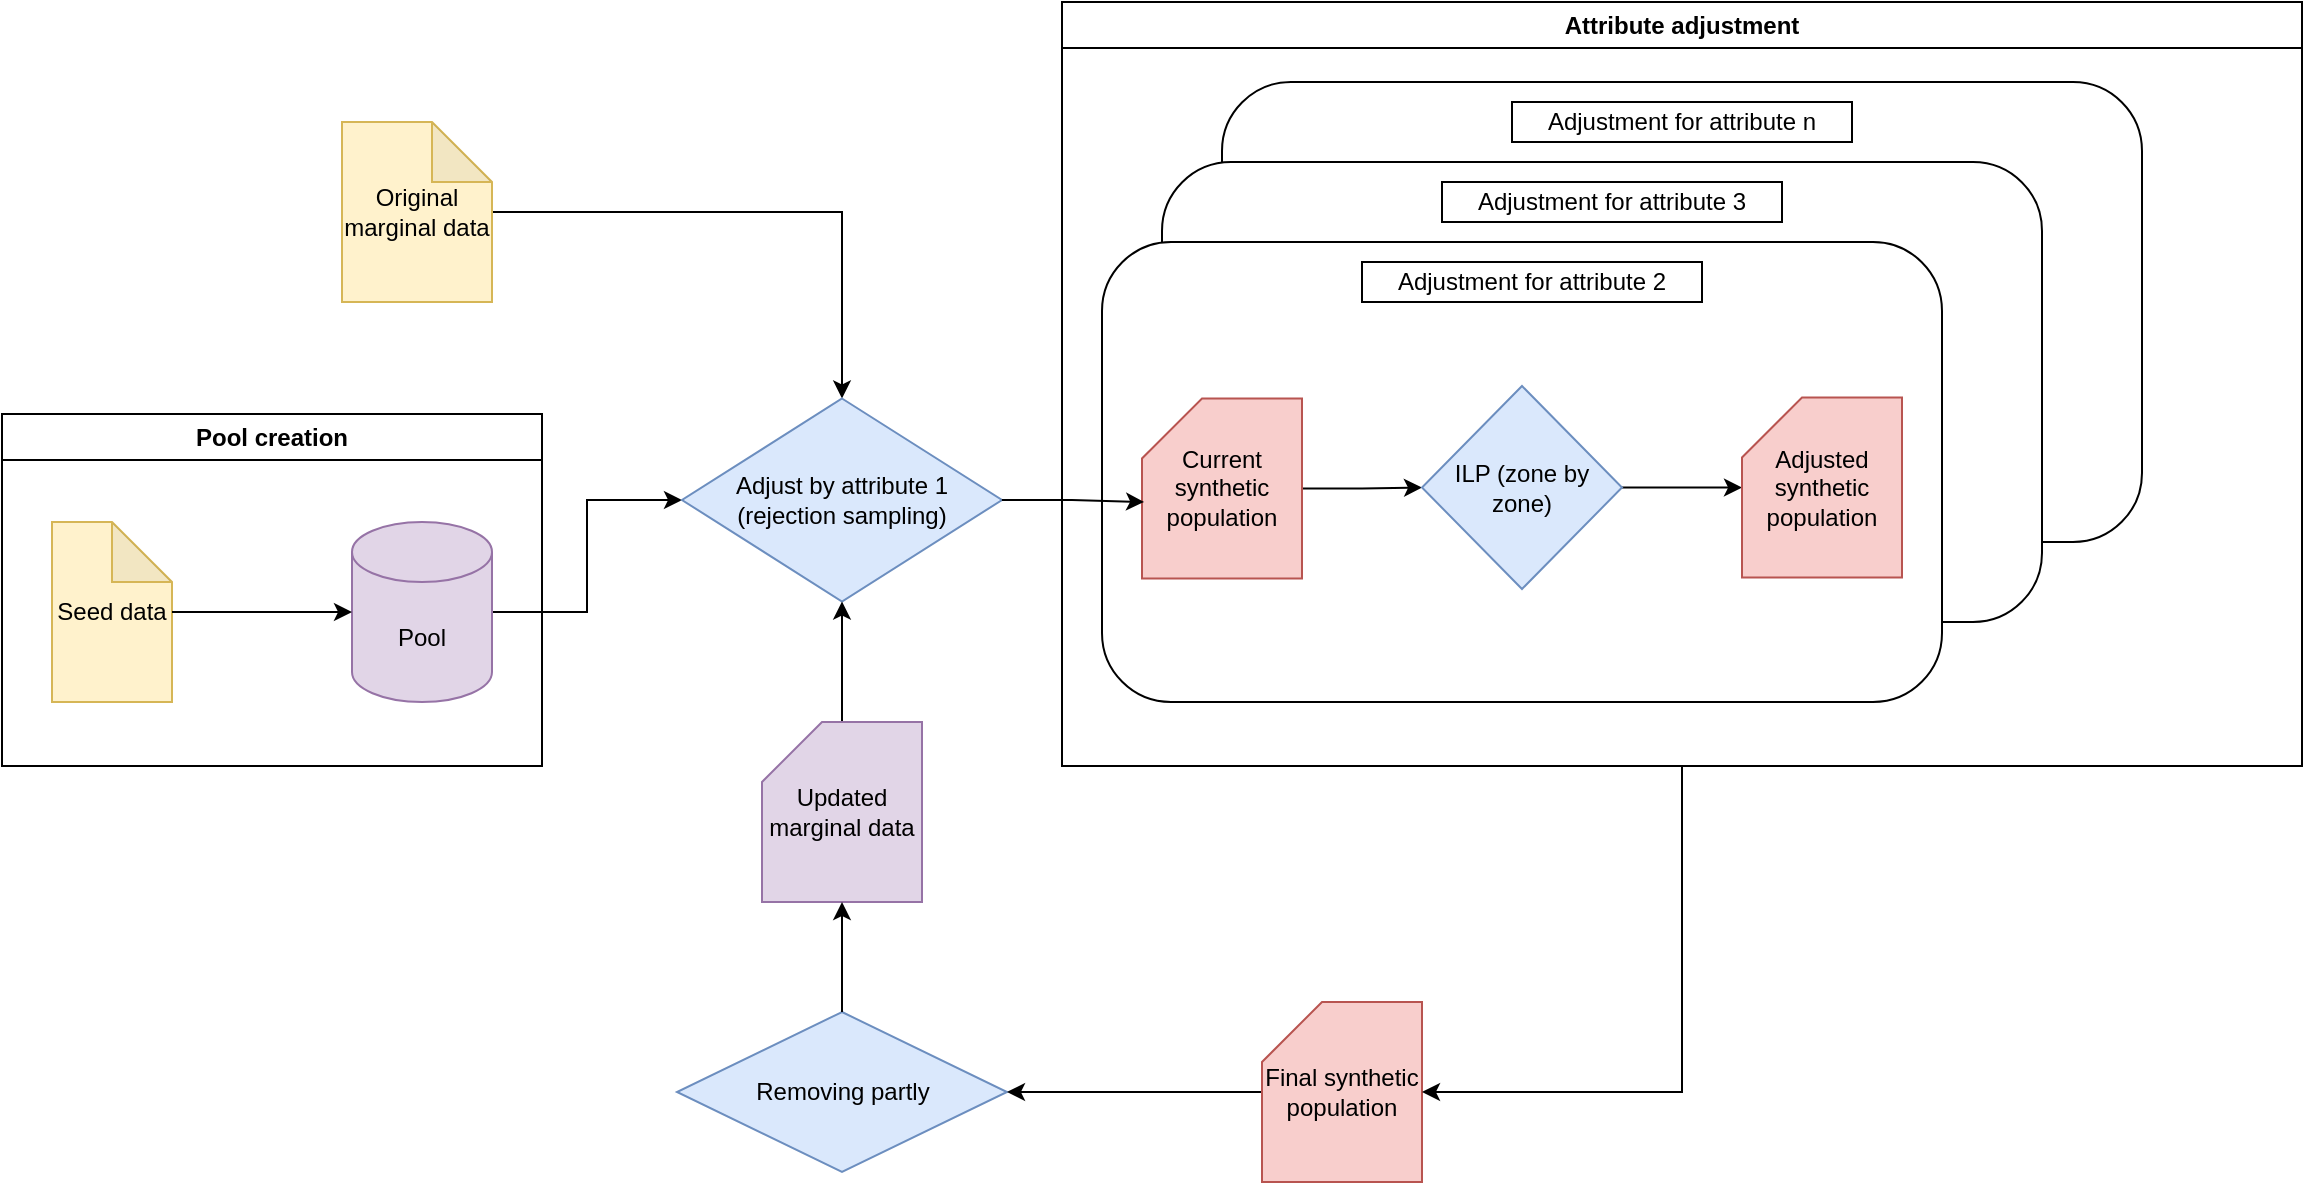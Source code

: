 <mxfile version="26.1.0">
  <diagram name="Page-1" id="V8h3XRpxRsBeGk3cEkpC">
    <mxGraphModel dx="1434" dy="746" grid="1" gridSize="10" guides="1" tooltips="1" connect="1" arrows="1" fold="1" page="1" pageScale="1" pageWidth="1169" pageHeight="827" math="0" shadow="0">
      <root>
        <mxCell id="0" />
        <mxCell id="1" parent="0" />
        <mxCell id="W3UaNGZ9oJ_ixkk4l5LS-14" value="" style="rounded=1;whiteSpace=wrap;html=1;" vertex="1" parent="1">
          <mxGeometry x="710" y="160" width="460" height="230" as="geometry" />
        </mxCell>
        <mxCell id="W3UaNGZ9oJ_ixkk4l5LS-15" value="Adjustment for attribute n" style="rounded=0;whiteSpace=wrap;html=1;" vertex="1" parent="1">
          <mxGeometry x="855" y="170" width="170" height="20" as="geometry" />
        </mxCell>
        <mxCell id="W3UaNGZ9oJ_ixkk4l5LS-12" value="" style="rounded=1;whiteSpace=wrap;html=1;" vertex="1" parent="1">
          <mxGeometry x="680" y="200" width="440" height="230" as="geometry" />
        </mxCell>
        <mxCell id="W3UaNGZ9oJ_ixkk4l5LS-13" value="Adjustment for attribute 3" style="rounded=0;whiteSpace=wrap;html=1;" vertex="1" parent="1">
          <mxGeometry x="820" y="210" width="170" height="20" as="geometry" />
        </mxCell>
        <mxCell id="W3UaNGZ9oJ_ixkk4l5LS-8" value="" style="rounded=1;whiteSpace=wrap;html=1;" vertex="1" parent="1">
          <mxGeometry x="650" y="240" width="420" height="230" as="geometry" />
        </mxCell>
        <mxCell id="Iaub3CAc_w1qITWn0uHp-1" value="Seed data" style="shape=note;whiteSpace=wrap;html=1;backgroundOutline=1;darkOpacity=0.05;fillColor=#fff2cc;strokeColor=#d6b656;" parent="1" vertex="1">
          <mxGeometry x="125" y="380" width="60" height="90" as="geometry" />
        </mxCell>
        <mxCell id="Iaub3CAc_w1qITWn0uHp-15" style="edgeStyle=orthogonalEdgeStyle;rounded=0;orthogonalLoop=1;jettySize=auto;html=1;entryX=0.5;entryY=0;entryDx=0;entryDy=0;" parent="1" source="Iaub3CAc_w1qITWn0uHp-2" target="Iaub3CAc_w1qITWn0uHp-6" edge="1">
          <mxGeometry relative="1" as="geometry" />
        </mxCell>
        <mxCell id="Iaub3CAc_w1qITWn0uHp-2" value="Original marginal data" style="shape=note;whiteSpace=wrap;html=1;backgroundOutline=1;darkOpacity=0.05;fillColor=#fff2cc;strokeColor=#d6b656;" parent="1" vertex="1">
          <mxGeometry x="270" y="180" width="75" height="90" as="geometry" />
        </mxCell>
        <mxCell id="Iaub3CAc_w1qITWn0uHp-14" style="edgeStyle=orthogonalEdgeStyle;rounded=0;orthogonalLoop=1;jettySize=auto;html=1;entryX=0;entryY=0.5;entryDx=0;entryDy=0;" parent="1" source="Iaub3CAc_w1qITWn0uHp-4" target="Iaub3CAc_w1qITWn0uHp-6" edge="1">
          <mxGeometry relative="1" as="geometry" />
        </mxCell>
        <mxCell id="Iaub3CAc_w1qITWn0uHp-4" value="Pool" style="shape=cylinder3;whiteSpace=wrap;html=1;boundedLbl=1;backgroundOutline=1;size=15;fillColor=#e1d5e7;strokeColor=#9673a6;" parent="1" vertex="1">
          <mxGeometry x="275" y="380" width="70" height="90" as="geometry" />
        </mxCell>
        <mxCell id="Iaub3CAc_w1qITWn0uHp-5" style="edgeStyle=orthogonalEdgeStyle;rounded=0;orthogonalLoop=1;jettySize=auto;html=1;entryX=0;entryY=0.5;entryDx=0;entryDy=0;entryPerimeter=0;" parent="1" source="Iaub3CAc_w1qITWn0uHp-1" target="Iaub3CAc_w1qITWn0uHp-4" edge="1">
          <mxGeometry relative="1" as="geometry" />
        </mxCell>
        <mxCell id="Iaub3CAc_w1qITWn0uHp-6" value="Adjust by attribute 1&lt;br&gt;(rejection sampling)" style="rhombus;whiteSpace=wrap;html=1;fillColor=#dae8fc;strokeColor=#6c8ebf;" parent="1" vertex="1">
          <mxGeometry x="440" y="318.25" width="160" height="101.5" as="geometry" />
        </mxCell>
        <mxCell id="W3UaNGZ9oJ_ixkk4l5LS-22" style="edgeStyle=orthogonalEdgeStyle;rounded=0;orthogonalLoop=1;jettySize=auto;html=1;entryX=0;entryY=0.5;entryDx=0;entryDy=0;" edge="1" parent="1" source="Iaub3CAc_w1qITWn0uHp-9" target="W3UaNGZ9oJ_ixkk4l5LS-2">
          <mxGeometry relative="1" as="geometry" />
        </mxCell>
        <mxCell id="Iaub3CAc_w1qITWn0uHp-9" value="Current synthetic population" style="shape=card;whiteSpace=wrap;html=1;fillColor=#f8cecc;strokeColor=#b85450;" parent="1" vertex="1">
          <mxGeometry x="670" y="318.25" width="80" height="90" as="geometry" />
        </mxCell>
        <mxCell id="Iaub3CAc_w1qITWn0uHp-11" value="Removing partly" style="rhombus;whiteSpace=wrap;html=1;fillColor=#dae8fc;strokeColor=#6c8ebf;" parent="1" vertex="1">
          <mxGeometry x="437.5" y="625" width="165" height="80" as="geometry" />
        </mxCell>
        <mxCell id="Iaub3CAc_w1qITWn0uHp-27" style="edgeStyle=orthogonalEdgeStyle;rounded=0;orthogonalLoop=1;jettySize=auto;html=1;entryX=0.5;entryY=1;entryDx=0;entryDy=0;" parent="1" source="Iaub3CAc_w1qITWn0uHp-12" target="Iaub3CAc_w1qITWn0uHp-6" edge="1">
          <mxGeometry relative="1" as="geometry" />
        </mxCell>
        <mxCell id="Iaub3CAc_w1qITWn0uHp-12" value="Updated marginal data" style="shape=card;whiteSpace=wrap;html=1;fillColor=#e1d5e7;strokeColor=#9673a6;" parent="1" vertex="1">
          <mxGeometry x="480" y="480" width="80" height="90" as="geometry" />
        </mxCell>
        <mxCell id="Iaub3CAc_w1qITWn0uHp-25" style="edgeStyle=orthogonalEdgeStyle;rounded=0;orthogonalLoop=1;jettySize=auto;html=1;entryX=1;entryY=0.5;entryDx=0;entryDy=0;" parent="1" source="Iaub3CAc_w1qITWn0uHp-13" target="Iaub3CAc_w1qITWn0uHp-11" edge="1">
          <mxGeometry relative="1" as="geometry" />
        </mxCell>
        <mxCell id="Iaub3CAc_w1qITWn0uHp-13" value="Final synthetic population" style="shape=card;whiteSpace=wrap;html=1;fillColor=#f8cecc;strokeColor=#b85450;" parent="1" vertex="1">
          <mxGeometry x="730" y="620" width="80" height="90" as="geometry" />
        </mxCell>
        <mxCell id="Iaub3CAc_w1qITWn0uHp-22" value="Pool creation" style="swimlane;whiteSpace=wrap;html=1;" parent="1" vertex="1">
          <mxGeometry x="100" y="326" width="270" height="176" as="geometry" />
        </mxCell>
        <mxCell id="Iaub3CAc_w1qITWn0uHp-26" style="edgeStyle=orthogonalEdgeStyle;rounded=0;orthogonalLoop=1;jettySize=auto;html=1;entryX=0.5;entryY=1;entryDx=0;entryDy=0;entryPerimeter=0;" parent="1" source="Iaub3CAc_w1qITWn0uHp-11" target="Iaub3CAc_w1qITWn0uHp-12" edge="1">
          <mxGeometry relative="1" as="geometry" />
        </mxCell>
        <mxCell id="W3UaNGZ9oJ_ixkk4l5LS-11" value="Adjustment for attribute 2" style="rounded=0;whiteSpace=wrap;html=1;" vertex="1" parent="1">
          <mxGeometry x="780" y="250" width="170" height="20" as="geometry" />
        </mxCell>
        <mxCell id="W3UaNGZ9oJ_ixkk4l5LS-17" style="edgeStyle=orthogonalEdgeStyle;rounded=0;orthogonalLoop=1;jettySize=auto;html=1;entryX=1;entryY=0.5;entryDx=0;entryDy=0;entryPerimeter=0;" edge="1" parent="1" source="W3UaNGZ9oJ_ixkk4l5LS-16" target="Iaub3CAc_w1qITWn0uHp-13">
          <mxGeometry relative="1" as="geometry" />
        </mxCell>
        <mxCell id="W3UaNGZ9oJ_ixkk4l5LS-16" value="Attribute adjustment" style="swimlane;whiteSpace=wrap;html=1;" vertex="1" parent="1">
          <mxGeometry x="630" y="120" width="620" height="382" as="geometry" />
        </mxCell>
        <mxCell id="W3UaNGZ9oJ_ixkk4l5LS-23" style="edgeStyle=orthogonalEdgeStyle;rounded=0;orthogonalLoop=1;jettySize=auto;html=1;" edge="1" parent="W3UaNGZ9oJ_ixkk4l5LS-16" source="W3UaNGZ9oJ_ixkk4l5LS-2" target="W3UaNGZ9oJ_ixkk4l5LS-18">
          <mxGeometry relative="1" as="geometry" />
        </mxCell>
        <mxCell id="W3UaNGZ9oJ_ixkk4l5LS-2" value="ILP (zone by zone)" style="rhombus;whiteSpace=wrap;html=1;fillColor=#dae8fc;strokeColor=#6c8ebf;" vertex="1" parent="W3UaNGZ9oJ_ixkk4l5LS-16">
          <mxGeometry x="180" y="192" width="100" height="101.5" as="geometry" />
        </mxCell>
        <mxCell id="W3UaNGZ9oJ_ixkk4l5LS-18" value="Adjusted synthetic population" style="shape=card;whiteSpace=wrap;html=1;fillColor=#f8cecc;strokeColor=#b85450;" vertex="1" parent="W3UaNGZ9oJ_ixkk4l5LS-16">
          <mxGeometry x="340" y="197.75" width="80" height="90" as="geometry" />
        </mxCell>
        <mxCell id="W3UaNGZ9oJ_ixkk4l5LS-21" style="edgeStyle=orthogonalEdgeStyle;rounded=0;orthogonalLoop=1;jettySize=auto;html=1;entryX=0.013;entryY=0.575;entryDx=0;entryDy=0;entryPerimeter=0;" edge="1" parent="1" source="Iaub3CAc_w1qITWn0uHp-6" target="Iaub3CAc_w1qITWn0uHp-9">
          <mxGeometry relative="1" as="geometry" />
        </mxCell>
      </root>
    </mxGraphModel>
  </diagram>
</mxfile>
